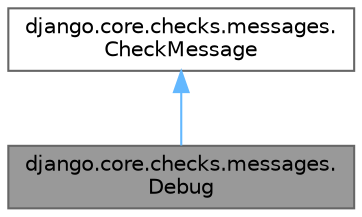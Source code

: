 digraph "django.core.checks.messages.Debug"
{
 // LATEX_PDF_SIZE
  bgcolor="transparent";
  edge [fontname=Helvetica,fontsize=10,labelfontname=Helvetica,labelfontsize=10];
  node [fontname=Helvetica,fontsize=10,shape=box,height=0.2,width=0.4];
  Node1 [id="Node000001",label="django.core.checks.messages.\lDebug",height=0.2,width=0.4,color="gray40", fillcolor="grey60", style="filled", fontcolor="black",tooltip=" "];
  Node2 -> Node1 [id="edge2_Node000001_Node000002",dir="back",color="steelblue1",style="solid",tooltip=" "];
  Node2 [id="Node000002",label="django.core.checks.messages.\lCheckMessage",height=0.2,width=0.4,color="gray40", fillcolor="white", style="filled",URL="$classdjango_1_1core_1_1checks_1_1messages_1_1CheckMessage.html",tooltip=" "];
}
